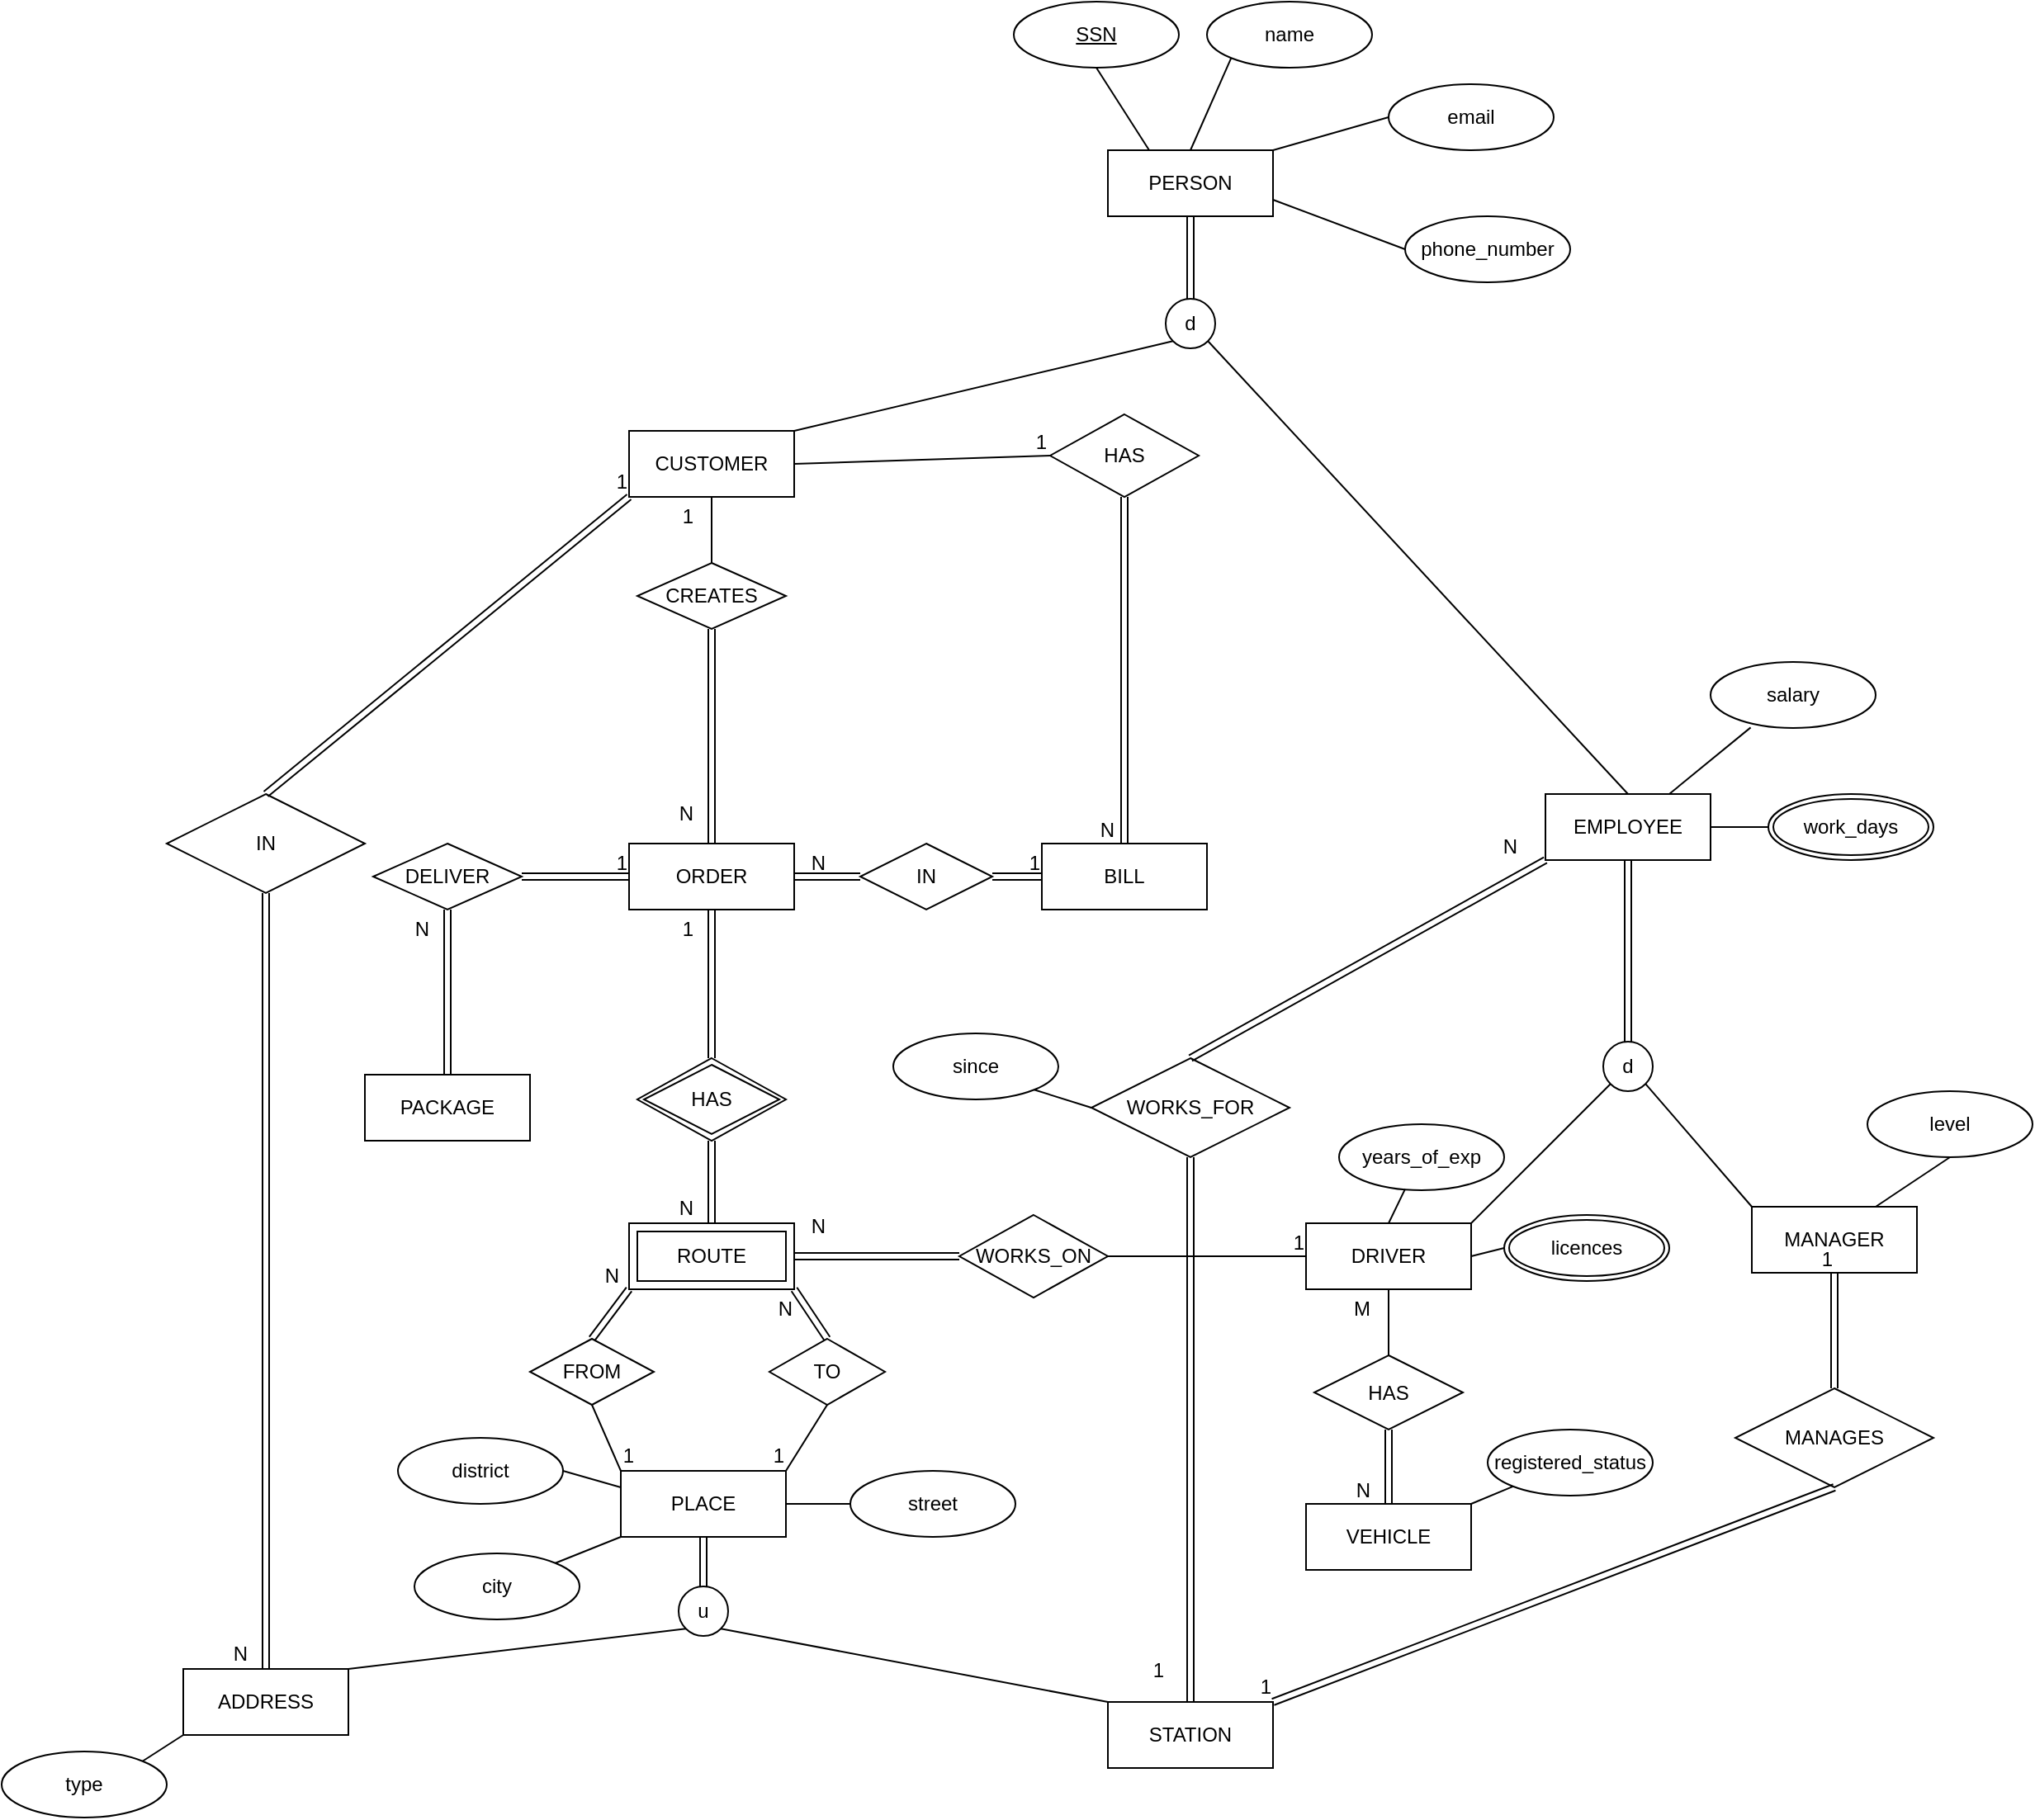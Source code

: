 <mxfile version="24.7.17">
  <diagram name="Page-1" id="5hh5KHy4vYde5BKXPjIa">
    <mxGraphModel dx="1713" dy="1936" grid="1" gridSize="10" guides="1" tooltips="1" connect="1" arrows="1" fold="1" page="1" pageScale="1" pageWidth="827" pageHeight="1169" math="0" shadow="0">
      <root>
        <mxCell id="0" />
        <mxCell id="1" parent="0" />
        <mxCell id="_ZcJm6ZcUghAxAI16LKx-3" value="PERSON" style="whiteSpace=wrap;html=1;align=center;" parent="1" vertex="1">
          <mxGeometry x="470" y="-80" width="100" height="40" as="geometry" />
        </mxCell>
        <mxCell id="_ZcJm6ZcUghAxAI16LKx-4" value="CUSTOMER" style="whiteSpace=wrap;html=1;align=center;" parent="1" vertex="1">
          <mxGeometry x="180" y="90" width="100" height="40" as="geometry" />
        </mxCell>
        <mxCell id="_ZcJm6ZcUghAxAI16LKx-5" value="EMPLOYEE" style="whiteSpace=wrap;html=1;align=center;" parent="1" vertex="1">
          <mxGeometry x="735" y="310" width="100" height="40" as="geometry" />
        </mxCell>
        <mxCell id="_ZcJm6ZcUghAxAI16LKx-6" value="MANAGER" style="whiteSpace=wrap;html=1;align=center;" parent="1" vertex="1">
          <mxGeometry x="860" y="560" width="100" height="40" as="geometry" />
        </mxCell>
        <mxCell id="_ZcJm6ZcUghAxAI16LKx-7" value="DRIVER" style="whiteSpace=wrap;html=1;align=center;" parent="1" vertex="1">
          <mxGeometry x="590" y="570" width="100" height="40" as="geometry" />
        </mxCell>
        <mxCell id="_ZcJm6ZcUghAxAI16LKx-8" value="ORDER" style="whiteSpace=wrap;html=1;align=center;" parent="1" vertex="1">
          <mxGeometry x="180" y="340" width="100" height="40" as="geometry" />
        </mxCell>
        <mxCell id="_ZcJm6ZcUghAxAI16LKx-9" value="ROUTE" style="shape=ext;margin=3;double=1;whiteSpace=wrap;html=1;align=center;" parent="1" vertex="1">
          <mxGeometry x="180" y="570" width="100" height="40" as="geometry" />
        </mxCell>
        <mxCell id="_ZcJm6ZcUghAxAI16LKx-10" value="PACKAGE" style="whiteSpace=wrap;html=1;align=center;" parent="1" vertex="1">
          <mxGeometry x="20" y="480" width="100" height="40" as="geometry" />
        </mxCell>
        <mxCell id="_ZcJm6ZcUghAxAI16LKx-11" value="PLACE" style="whiteSpace=wrap;html=1;align=center;" parent="1" vertex="1">
          <mxGeometry x="175" y="720" width="100" height="40" as="geometry" />
        </mxCell>
        <mxCell id="_ZcJm6ZcUghAxAI16LKx-12" value="ADDRESS" style="whiteSpace=wrap;html=1;align=center;" parent="1" vertex="1">
          <mxGeometry x="-90" y="840" width="100" height="40" as="geometry" />
        </mxCell>
        <mxCell id="_ZcJm6ZcUghAxAI16LKx-13" value="STATION" style="whiteSpace=wrap;html=1;align=center;" parent="1" vertex="1">
          <mxGeometry x="470" y="860" width="100" height="40" as="geometry" />
        </mxCell>
        <mxCell id="_ZcJm6ZcUghAxAI16LKx-14" value="BILL" style="whiteSpace=wrap;html=1;align=center;" parent="1" vertex="1">
          <mxGeometry x="430" y="340" width="100" height="40" as="geometry" />
        </mxCell>
        <mxCell id="_ZcJm6ZcUghAxAI16LKx-18" value="VEHICLE" style="whiteSpace=wrap;html=1;align=center;" parent="1" vertex="1">
          <mxGeometry x="590" y="740" width="100" height="40" as="geometry" />
        </mxCell>
        <mxCell id="_ZcJm6ZcUghAxAI16LKx-19" style="edgeStyle=orthogonalEdgeStyle;rounded=0;orthogonalLoop=1;jettySize=auto;html=1;exitX=0.5;exitY=1;exitDx=0;exitDy=0;" parent="1" source="_ZcJm6ZcUghAxAI16LKx-13" target="_ZcJm6ZcUghAxAI16LKx-13" edge="1">
          <mxGeometry relative="1" as="geometry" />
        </mxCell>
        <mxCell id="_ZcJm6ZcUghAxAI16LKx-20" value="CREATES" style="shape=rhombus;perimeter=rhombusPerimeter;whiteSpace=wrap;html=1;align=center;" parent="1" vertex="1">
          <mxGeometry x="185" y="170" width="90" height="40" as="geometry" />
        </mxCell>
        <mxCell id="_ZcJm6ZcUghAxAI16LKx-21" value="" style="endArrow=none;html=1;rounded=0;entryX=0.5;entryY=1;entryDx=0;entryDy=0;exitX=0.5;exitY=0;exitDx=0;exitDy=0;" parent="1" source="_ZcJm6ZcUghAxAI16LKx-20" target="_ZcJm6ZcUghAxAI16LKx-4" edge="1">
          <mxGeometry relative="1" as="geometry">
            <mxPoint x="240" y="400" as="sourcePoint" />
            <mxPoint x="400" y="400" as="targetPoint" />
          </mxGeometry>
        </mxCell>
        <mxCell id="_ZcJm6ZcUghAxAI16LKx-22" value="1" style="resizable=0;html=1;whiteSpace=wrap;align=right;verticalAlign=bottom;" parent="_ZcJm6ZcUghAxAI16LKx-21" connectable="0" vertex="1">
          <mxGeometry x="1" relative="1" as="geometry">
            <mxPoint x="-10" y="20" as="offset" />
          </mxGeometry>
        </mxCell>
        <mxCell id="_ZcJm6ZcUghAxAI16LKx-23" value="" style="shape=link;html=1;rounded=0;exitX=0.5;exitY=1;exitDx=0;exitDy=0;entryX=0.5;entryY=0;entryDx=0;entryDy=0;" parent="1" source="_ZcJm6ZcUghAxAI16LKx-20" target="_ZcJm6ZcUghAxAI16LKx-8" edge="1">
          <mxGeometry relative="1" as="geometry">
            <mxPoint x="240" y="400" as="sourcePoint" />
            <mxPoint x="400" y="400" as="targetPoint" />
          </mxGeometry>
        </mxCell>
        <mxCell id="_ZcJm6ZcUghAxAI16LKx-24" value="N" style="resizable=0;html=1;whiteSpace=wrap;align=right;verticalAlign=bottom;" parent="_ZcJm6ZcUghAxAI16LKx-23" connectable="0" vertex="1">
          <mxGeometry x="1" relative="1" as="geometry">
            <mxPoint x="-10" y="-10" as="offset" />
          </mxGeometry>
        </mxCell>
        <mxCell id="_ZcJm6ZcUghAxAI16LKx-27" value="" style="shape=link;html=1;rounded=0;entryX=0.5;entryY=1;entryDx=0;entryDy=0;exitX=0.5;exitY=0;exitDx=0;exitDy=0;" parent="1" source="_ZcJm6ZcUghAxAI16LKx-68" target="_ZcJm6ZcUghAxAI16LKx-8" edge="1">
          <mxGeometry relative="1" as="geometry">
            <mxPoint x="220" y="480" as="sourcePoint" />
            <mxPoint x="390" y="490" as="targetPoint" />
          </mxGeometry>
        </mxCell>
        <mxCell id="_ZcJm6ZcUghAxAI16LKx-28" value="1" style="resizable=0;html=1;whiteSpace=wrap;align=right;verticalAlign=bottom;" parent="_ZcJm6ZcUghAxAI16LKx-27" connectable="0" vertex="1">
          <mxGeometry x="1" relative="1" as="geometry">
            <mxPoint x="-10" y="20" as="offset" />
          </mxGeometry>
        </mxCell>
        <mxCell id="_ZcJm6ZcUghAxAI16LKx-31" value="" style="shape=link;html=1;rounded=0;entryX=0.5;entryY=0;entryDx=0;entryDy=0;exitX=0.5;exitY=1;exitDx=0;exitDy=0;" parent="1" source="_ZcJm6ZcUghAxAI16LKx-68" target="_ZcJm6ZcUghAxAI16LKx-9" edge="1">
          <mxGeometry relative="1" as="geometry">
            <mxPoint x="220" y="520" as="sourcePoint" />
            <mxPoint x="310" y="480" as="targetPoint" />
          </mxGeometry>
        </mxCell>
        <mxCell id="_ZcJm6ZcUghAxAI16LKx-32" value="N" style="resizable=0;html=1;whiteSpace=wrap;align=right;verticalAlign=bottom;" parent="_ZcJm6ZcUghAxAI16LKx-31" connectable="0" vertex="1">
          <mxGeometry x="1" relative="1" as="geometry">
            <mxPoint x="-10" y="-1" as="offset" />
          </mxGeometry>
        </mxCell>
        <mxCell id="_ZcJm6ZcUghAxAI16LKx-33" value="FROM" style="shape=rhombus;perimeter=rhombusPerimeter;whiteSpace=wrap;html=1;align=center;" parent="1" vertex="1">
          <mxGeometry x="120" y="640" width="75" height="40" as="geometry" />
        </mxCell>
        <mxCell id="_ZcJm6ZcUghAxAI16LKx-34" value="TO" style="shape=rhombus;perimeter=rhombusPerimeter;whiteSpace=wrap;html=1;align=center;" parent="1" vertex="1">
          <mxGeometry x="265" y="640" width="70" height="40" as="geometry" />
        </mxCell>
        <mxCell id="_ZcJm6ZcUghAxAI16LKx-35" value="" style="shape=link;html=1;rounded=0;entryX=0;entryY=1;entryDx=0;entryDy=0;exitX=0.5;exitY=0;exitDx=0;exitDy=0;" parent="1" source="_ZcJm6ZcUghAxAI16LKx-33" target="_ZcJm6ZcUghAxAI16LKx-9" edge="1">
          <mxGeometry relative="1" as="geometry">
            <mxPoint x="240" y="660" as="sourcePoint" />
            <mxPoint x="400" y="660" as="targetPoint" />
          </mxGeometry>
        </mxCell>
        <mxCell id="_ZcJm6ZcUghAxAI16LKx-36" value="N" style="resizable=0;html=1;whiteSpace=wrap;align=right;verticalAlign=bottom;" parent="_ZcJm6ZcUghAxAI16LKx-35" connectable="0" vertex="1">
          <mxGeometry x="1" relative="1" as="geometry">
            <mxPoint x="-5" as="offset" />
          </mxGeometry>
        </mxCell>
        <mxCell id="_ZcJm6ZcUghAxAI16LKx-37" value="" style="shape=link;html=1;rounded=0;entryX=1;entryY=1;entryDx=0;entryDy=0;exitX=0.5;exitY=0;exitDx=0;exitDy=0;" parent="1" source="_ZcJm6ZcUghAxAI16LKx-34" target="_ZcJm6ZcUghAxAI16LKx-9" edge="1">
          <mxGeometry relative="1" as="geometry">
            <mxPoint x="210" y="850" as="sourcePoint" />
            <mxPoint x="370" y="850" as="targetPoint" />
          </mxGeometry>
        </mxCell>
        <mxCell id="_ZcJm6ZcUghAxAI16LKx-38" value="N" style="resizable=0;html=1;whiteSpace=wrap;align=right;verticalAlign=bottom;" parent="_ZcJm6ZcUghAxAI16LKx-37" connectable="0" vertex="1">
          <mxGeometry x="1" relative="1" as="geometry">
            <mxPoint y="20" as="offset" />
          </mxGeometry>
        </mxCell>
        <mxCell id="_ZcJm6ZcUghAxAI16LKx-39" value="" style="endArrow=none;html=1;rounded=0;entryX=0;entryY=0;entryDx=0;entryDy=0;exitX=0.5;exitY=1;exitDx=0;exitDy=0;" parent="1" source="_ZcJm6ZcUghAxAI16LKx-33" target="_ZcJm6ZcUghAxAI16LKx-11" edge="1">
          <mxGeometry relative="1" as="geometry">
            <mxPoint x="240" y="550" as="sourcePoint" />
            <mxPoint x="400" y="550" as="targetPoint" />
          </mxGeometry>
        </mxCell>
        <mxCell id="_ZcJm6ZcUghAxAI16LKx-40" value="1" style="resizable=0;html=1;whiteSpace=wrap;align=right;verticalAlign=bottom;" parent="_ZcJm6ZcUghAxAI16LKx-39" connectable="0" vertex="1">
          <mxGeometry x="1" relative="1" as="geometry">
            <mxPoint x="10" as="offset" />
          </mxGeometry>
        </mxCell>
        <mxCell id="_ZcJm6ZcUghAxAI16LKx-42" value="" style="endArrow=none;html=1;rounded=0;entryX=1;entryY=0;entryDx=0;entryDy=0;exitX=0.5;exitY=1;exitDx=0;exitDy=0;" parent="1" source="_ZcJm6ZcUghAxAI16LKx-34" target="_ZcJm6ZcUghAxAI16LKx-11" edge="1">
          <mxGeometry relative="1" as="geometry">
            <mxPoint x="148" y="690" as="sourcePoint" />
            <mxPoint x="175" y="730" as="targetPoint" />
          </mxGeometry>
        </mxCell>
        <mxCell id="_ZcJm6ZcUghAxAI16LKx-43" value="1" style="resizable=0;html=1;whiteSpace=wrap;align=right;verticalAlign=bottom;" parent="_ZcJm6ZcUghAxAI16LKx-42" connectable="0" vertex="1">
          <mxGeometry x="1" relative="1" as="geometry" />
        </mxCell>
        <mxCell id="_ZcJm6ZcUghAxAI16LKx-44" value="IN" style="shape=rhombus;perimeter=rhombusPerimeter;whiteSpace=wrap;html=1;align=center;" parent="1" vertex="1">
          <mxGeometry x="-100" y="310" width="120" height="60" as="geometry" />
        </mxCell>
        <mxCell id="_ZcJm6ZcUghAxAI16LKx-45" value="" style="shape=link;html=1;rounded=0;entryX=0;entryY=1;entryDx=0;entryDy=0;exitX=0.5;exitY=0;exitDx=0;exitDy=0;" parent="1" source="_ZcJm6ZcUghAxAI16LKx-44" target="_ZcJm6ZcUghAxAI16LKx-4" edge="1">
          <mxGeometry relative="1" as="geometry">
            <mxPoint x="100" y="410" as="sourcePoint" />
            <mxPoint x="260" y="410" as="targetPoint" />
          </mxGeometry>
        </mxCell>
        <mxCell id="_ZcJm6ZcUghAxAI16LKx-46" value="1" style="resizable=0;html=1;whiteSpace=wrap;align=right;verticalAlign=bottom;" parent="_ZcJm6ZcUghAxAI16LKx-45" connectable="0" vertex="1">
          <mxGeometry x="1" relative="1" as="geometry" />
        </mxCell>
        <mxCell id="_ZcJm6ZcUghAxAI16LKx-49" value="" style="shape=link;html=1;rounded=0;exitX=0.5;exitY=1;exitDx=0;exitDy=0;entryX=0.5;entryY=0;entryDx=0;entryDy=0;" parent="1" source="_ZcJm6ZcUghAxAI16LKx-44" target="_ZcJm6ZcUghAxAI16LKx-12" edge="1">
          <mxGeometry relative="1" as="geometry">
            <mxPoint x="80" y="410" as="sourcePoint" />
            <mxPoint x="10" y="660" as="targetPoint" />
          </mxGeometry>
        </mxCell>
        <mxCell id="_ZcJm6ZcUghAxAI16LKx-50" value="N" style="resizable=0;html=1;whiteSpace=wrap;align=right;verticalAlign=bottom;" parent="_ZcJm6ZcUghAxAI16LKx-49" connectable="0" vertex="1">
          <mxGeometry x="1" relative="1" as="geometry">
            <mxPoint x="-10" y="-1" as="offset" />
          </mxGeometry>
        </mxCell>
        <mxCell id="_ZcJm6ZcUghAxAI16LKx-51" value="WORKS_FOR" style="shape=rhombus;perimeter=rhombusPerimeter;whiteSpace=wrap;html=1;align=center;" parent="1" vertex="1">
          <mxGeometry x="460" y="470" width="120" height="60" as="geometry" />
        </mxCell>
        <mxCell id="_ZcJm6ZcUghAxAI16LKx-52" value="" style="shape=link;html=1;rounded=0;entryX=0;entryY=1;entryDx=0;entryDy=0;exitX=0.5;exitY=0;exitDx=0;exitDy=0;" parent="1" source="_ZcJm6ZcUghAxAI16LKx-51" target="_ZcJm6ZcUghAxAI16LKx-5" edge="1">
          <mxGeometry relative="1" as="geometry">
            <mxPoint x="390" y="445" as="sourcePoint" />
            <mxPoint x="550" y="445" as="targetPoint" />
          </mxGeometry>
        </mxCell>
        <mxCell id="_ZcJm6ZcUghAxAI16LKx-53" value="N" style="resizable=0;html=1;whiteSpace=wrap;align=right;verticalAlign=bottom;" parent="_ZcJm6ZcUghAxAI16LKx-52" connectable="0" vertex="1">
          <mxGeometry x="1" relative="1" as="geometry">
            <mxPoint x="-15" as="offset" />
          </mxGeometry>
        </mxCell>
        <mxCell id="_ZcJm6ZcUghAxAI16LKx-54" value="" style="shape=link;html=1;rounded=0;entryX=0.5;entryY=0;entryDx=0;entryDy=0;exitX=0.5;exitY=1;exitDx=0;exitDy=0;" parent="1" source="_ZcJm6ZcUghAxAI16LKx-51" target="_ZcJm6ZcUghAxAI16LKx-13" edge="1">
          <mxGeometry relative="1" as="geometry">
            <mxPoint x="380" y="585" as="sourcePoint" />
            <mxPoint x="540" y="585" as="targetPoint" />
          </mxGeometry>
        </mxCell>
        <mxCell id="_ZcJm6ZcUghAxAI16LKx-55" value="1" style="resizable=0;html=1;whiteSpace=wrap;align=right;verticalAlign=bottom;" parent="_ZcJm6ZcUghAxAI16LKx-54" connectable="0" vertex="1">
          <mxGeometry x="1" relative="1" as="geometry">
            <mxPoint x="-15" y="-11" as="offset" />
          </mxGeometry>
        </mxCell>
        <mxCell id="_ZcJm6ZcUghAxAI16LKx-56" value="MANAGES" style="shape=rhombus;perimeter=rhombusPerimeter;whiteSpace=wrap;html=1;align=center;" parent="1" vertex="1">
          <mxGeometry x="850" y="670" width="120" height="60" as="geometry" />
        </mxCell>
        <mxCell id="_ZcJm6ZcUghAxAI16LKx-57" value="" style="shape=link;html=1;rounded=0;entryX=1;entryY=0;entryDx=0;entryDy=0;exitX=0.5;exitY=1;exitDx=0;exitDy=0;" parent="1" source="_ZcJm6ZcUghAxAI16LKx-56" target="_ZcJm6ZcUghAxAI16LKx-13" edge="1">
          <mxGeometry relative="1" as="geometry">
            <mxPoint x="430" y="435" as="sourcePoint" />
            <mxPoint x="590" y="435" as="targetPoint" />
          </mxGeometry>
        </mxCell>
        <mxCell id="_ZcJm6ZcUghAxAI16LKx-58" value="1" style="resizable=0;html=1;whiteSpace=wrap;align=right;verticalAlign=bottom;" parent="_ZcJm6ZcUghAxAI16LKx-57" connectable="0" vertex="1">
          <mxGeometry x="1" relative="1" as="geometry" />
        </mxCell>
        <mxCell id="_ZcJm6ZcUghAxAI16LKx-59" value="" style="shape=link;html=1;rounded=0;exitX=0.5;exitY=0;exitDx=0;exitDy=0;entryX=0.5;entryY=1;entryDx=0;entryDy=0;" parent="1" source="_ZcJm6ZcUghAxAI16LKx-56" target="_ZcJm6ZcUghAxAI16LKx-6" edge="1">
          <mxGeometry relative="1" as="geometry">
            <mxPoint x="430" y="435" as="sourcePoint" />
            <mxPoint x="590" y="435" as="targetPoint" />
          </mxGeometry>
        </mxCell>
        <mxCell id="_ZcJm6ZcUghAxAI16LKx-60" value="1" style="resizable=0;html=1;whiteSpace=wrap;align=right;verticalAlign=bottom;" parent="_ZcJm6ZcUghAxAI16LKx-59" connectable="0" vertex="1">
          <mxGeometry x="1" relative="1" as="geometry" />
        </mxCell>
        <mxCell id="_ZcJm6ZcUghAxAI16LKx-62" value="HAS" style="shape=rhombus;perimeter=rhombusPerimeter;whiteSpace=wrap;html=1;align=center;" parent="1" vertex="1">
          <mxGeometry x="435" y="80" width="90" height="50" as="geometry" />
        </mxCell>
        <mxCell id="_ZcJm6ZcUghAxAI16LKx-63" value="" style="endArrow=none;html=1;rounded=0;entryX=0;entryY=0.5;entryDx=0;entryDy=0;exitX=1;exitY=0.5;exitDx=0;exitDy=0;" parent="1" source="_ZcJm6ZcUghAxAI16LKx-4" target="_ZcJm6ZcUghAxAI16LKx-62" edge="1">
          <mxGeometry relative="1" as="geometry">
            <mxPoint x="290" y="460" as="sourcePoint" />
            <mxPoint x="450" y="460" as="targetPoint" />
          </mxGeometry>
        </mxCell>
        <mxCell id="_ZcJm6ZcUghAxAI16LKx-64" value="1" style="resizable=0;html=1;whiteSpace=wrap;align=right;verticalAlign=bottom;" parent="_ZcJm6ZcUghAxAI16LKx-63" connectable="0" vertex="1">
          <mxGeometry x="1" relative="1" as="geometry" />
        </mxCell>
        <mxCell id="_ZcJm6ZcUghAxAI16LKx-65" value="" style="shape=link;html=1;rounded=0;entryX=0.5;entryY=0;entryDx=0;entryDy=0;exitX=0.5;exitY=1;exitDx=0;exitDy=0;" parent="1" source="_ZcJm6ZcUghAxAI16LKx-62" target="_ZcJm6ZcUghAxAI16LKx-14" edge="1">
          <mxGeometry relative="1" as="geometry">
            <mxPoint x="290" y="460" as="sourcePoint" />
            <mxPoint x="450" y="460" as="targetPoint" />
          </mxGeometry>
        </mxCell>
        <mxCell id="_ZcJm6ZcUghAxAI16LKx-66" value="N" style="resizable=0;html=1;whiteSpace=wrap;align=right;verticalAlign=bottom;" parent="_ZcJm6ZcUghAxAI16LKx-65" connectable="0" vertex="1">
          <mxGeometry x="1" relative="1" as="geometry">
            <mxPoint x="-5" as="offset" />
          </mxGeometry>
        </mxCell>
        <mxCell id="_ZcJm6ZcUghAxAI16LKx-67" value="IN" style="shape=rhombus;perimeter=rhombusPerimeter;whiteSpace=wrap;html=1;align=center;" parent="1" vertex="1">
          <mxGeometry x="320" y="340" width="80" height="40" as="geometry" />
        </mxCell>
        <mxCell id="_ZcJm6ZcUghAxAI16LKx-68" value="HAS" style="shape=rhombus;double=1;perimeter=rhombusPerimeter;whiteSpace=wrap;html=1;align=center;" parent="1" vertex="1">
          <mxGeometry x="185" y="470" width="90" height="50" as="geometry" />
        </mxCell>
        <mxCell id="_ZcJm6ZcUghAxAI16LKx-69" value="" style="shape=link;html=1;rounded=0;entryX=0;entryY=0.5;entryDx=0;entryDy=0;exitX=1;exitY=0.5;exitDx=0;exitDy=0;" parent="1" source="_ZcJm6ZcUghAxAI16LKx-67" target="_ZcJm6ZcUghAxAI16LKx-14" edge="1">
          <mxGeometry relative="1" as="geometry">
            <mxPoint x="270" y="560" as="sourcePoint" />
            <mxPoint x="430" y="560" as="targetPoint" />
          </mxGeometry>
        </mxCell>
        <mxCell id="_ZcJm6ZcUghAxAI16LKx-70" value="1" style="resizable=0;html=1;whiteSpace=wrap;align=right;verticalAlign=bottom;" parent="_ZcJm6ZcUghAxAI16LKx-69" connectable="0" vertex="1">
          <mxGeometry x="1" relative="1" as="geometry" />
        </mxCell>
        <mxCell id="_ZcJm6ZcUghAxAI16LKx-71" value="" style="shape=link;html=1;rounded=0;entryX=1;entryY=0.5;entryDx=0;entryDy=0;exitX=0;exitY=0.5;exitDx=0;exitDy=0;" parent="1" source="_ZcJm6ZcUghAxAI16LKx-67" target="_ZcJm6ZcUghAxAI16LKx-8" edge="1">
          <mxGeometry relative="1" as="geometry">
            <mxPoint x="270" y="560" as="sourcePoint" />
            <mxPoint x="430" y="560" as="targetPoint" />
          </mxGeometry>
        </mxCell>
        <mxCell id="_ZcJm6ZcUghAxAI16LKx-72" value="N" style="resizable=0;html=1;whiteSpace=wrap;align=right;verticalAlign=bottom;" parent="_ZcJm6ZcUghAxAI16LKx-71" connectable="0" vertex="1">
          <mxGeometry x="1" relative="1" as="geometry">
            <mxPoint x="20" as="offset" />
          </mxGeometry>
        </mxCell>
        <mxCell id="_ZcJm6ZcUghAxAI16LKx-75" value="WORKS_ON" style="shape=rhombus;perimeter=rhombusPerimeter;whiteSpace=wrap;html=1;align=center;" parent="1" vertex="1">
          <mxGeometry x="380" y="565" width="90" height="50" as="geometry" />
        </mxCell>
        <mxCell id="_ZcJm6ZcUghAxAI16LKx-76" value="" style="shape=link;html=1;rounded=0;entryX=1;entryY=0.5;entryDx=0;entryDy=0;exitX=0;exitY=0.5;exitDx=0;exitDy=0;" parent="1" source="_ZcJm6ZcUghAxAI16LKx-75" target="_ZcJm6ZcUghAxAI16LKx-9" edge="1">
          <mxGeometry relative="1" as="geometry">
            <mxPoint x="360" y="670" as="sourcePoint" />
            <mxPoint x="520" y="670" as="targetPoint" />
          </mxGeometry>
        </mxCell>
        <mxCell id="_ZcJm6ZcUghAxAI16LKx-77" value="N" style="resizable=0;html=1;whiteSpace=wrap;align=right;verticalAlign=bottom;" parent="_ZcJm6ZcUghAxAI16LKx-76" connectable="0" vertex="1">
          <mxGeometry x="1" relative="1" as="geometry">
            <mxPoint x="20" y="-10" as="offset" />
          </mxGeometry>
        </mxCell>
        <mxCell id="_ZcJm6ZcUghAxAI16LKx-78" value="" style="endArrow=none;html=1;rounded=0;entryX=0;entryY=0.5;entryDx=0;entryDy=0;exitX=1;exitY=0.5;exitDx=0;exitDy=0;" parent="1" source="_ZcJm6ZcUghAxAI16LKx-75" target="_ZcJm6ZcUghAxAI16LKx-7" edge="1">
          <mxGeometry relative="1" as="geometry">
            <mxPoint x="430" y="630" as="sourcePoint" />
            <mxPoint x="590" y="630" as="targetPoint" />
          </mxGeometry>
        </mxCell>
        <mxCell id="_ZcJm6ZcUghAxAI16LKx-79" value="1" style="resizable=0;html=1;whiteSpace=wrap;align=right;verticalAlign=bottom;" parent="_ZcJm6ZcUghAxAI16LKx-78" connectable="0" vertex="1">
          <mxGeometry x="1" relative="1" as="geometry" />
        </mxCell>
        <mxCell id="_ZcJm6ZcUghAxAI16LKx-80" value="HAS" style="shape=rhombus;perimeter=rhombusPerimeter;whiteSpace=wrap;html=1;align=center;" parent="1" vertex="1">
          <mxGeometry x="595" y="650" width="90" height="45" as="geometry" />
        </mxCell>
        <mxCell id="_ZcJm6ZcUghAxAI16LKx-81" value="" style="endArrow=none;html=1;rounded=0;entryX=0.5;entryY=1;entryDx=0;entryDy=0;exitX=0.5;exitY=0;exitDx=0;exitDy=0;" parent="1" source="_ZcJm6ZcUghAxAI16LKx-80" target="_ZcJm6ZcUghAxAI16LKx-7" edge="1">
          <mxGeometry relative="1" as="geometry">
            <mxPoint x="410" y="640" as="sourcePoint" />
            <mxPoint x="570" y="640" as="targetPoint" />
          </mxGeometry>
        </mxCell>
        <mxCell id="_ZcJm6ZcUghAxAI16LKx-82" value="M" style="resizable=0;html=1;whiteSpace=wrap;align=right;verticalAlign=bottom;" parent="_ZcJm6ZcUghAxAI16LKx-81" connectable="0" vertex="1">
          <mxGeometry x="1" relative="1" as="geometry">
            <mxPoint x="-10" y="20" as="offset" />
          </mxGeometry>
        </mxCell>
        <mxCell id="_ZcJm6ZcUghAxAI16LKx-87" value="" style="shape=link;html=1;rounded=0;entryX=0.5;entryY=0;entryDx=0;entryDy=0;exitX=0.5;exitY=1;exitDx=0;exitDy=0;" parent="1" source="_ZcJm6ZcUghAxAI16LKx-80" target="_ZcJm6ZcUghAxAI16LKx-18" edge="1">
          <mxGeometry relative="1" as="geometry">
            <mxPoint x="470" y="670" as="sourcePoint" />
            <mxPoint x="630" y="670" as="targetPoint" />
          </mxGeometry>
        </mxCell>
        <mxCell id="_ZcJm6ZcUghAxAI16LKx-88" value="N" style="resizable=0;html=1;whiteSpace=wrap;align=right;verticalAlign=bottom;" parent="_ZcJm6ZcUghAxAI16LKx-87" connectable="0" vertex="1">
          <mxGeometry x="1" relative="1" as="geometry">
            <mxPoint x="-10" as="offset" />
          </mxGeometry>
        </mxCell>
        <mxCell id="_ZcJm6ZcUghAxAI16LKx-89" value="SSN" style="ellipse;whiteSpace=wrap;html=1;align=center;fontStyle=4;" parent="1" vertex="1">
          <mxGeometry x="413" y="-170" width="100" height="40" as="geometry" />
        </mxCell>
        <mxCell id="_ZcJm6ZcUghAxAI16LKx-90" value="name" style="ellipse;whiteSpace=wrap;html=1;align=center;" parent="1" vertex="1">
          <mxGeometry x="530" y="-170" width="100" height="40" as="geometry" />
        </mxCell>
        <mxCell id="_ZcJm6ZcUghAxAI16LKx-93" value="DELIVER" style="shape=rhombus;perimeter=rhombusPerimeter;whiteSpace=wrap;html=1;align=center;" parent="1" vertex="1">
          <mxGeometry x="25" y="340" width="90" height="40" as="geometry" />
        </mxCell>
        <mxCell id="_ZcJm6ZcUghAxAI16LKx-94" value="" style="shape=link;html=1;rounded=0;entryX=0.5;entryY=1;entryDx=0;entryDy=0;exitX=0.5;exitY=0;exitDx=0;exitDy=0;" parent="1" source="_ZcJm6ZcUghAxAI16LKx-10" target="_ZcJm6ZcUghAxAI16LKx-93" edge="1">
          <mxGeometry relative="1" as="geometry">
            <mxPoint x="300" y="580" as="sourcePoint" />
            <mxPoint x="460" y="580" as="targetPoint" />
          </mxGeometry>
        </mxCell>
        <mxCell id="_ZcJm6ZcUghAxAI16LKx-95" value="N" style="resizable=0;html=1;whiteSpace=wrap;align=right;verticalAlign=bottom;" parent="_ZcJm6ZcUghAxAI16LKx-94" connectable="0" vertex="1">
          <mxGeometry x="1" relative="1" as="geometry">
            <mxPoint x="-10" y="20" as="offset" />
          </mxGeometry>
        </mxCell>
        <mxCell id="_ZcJm6ZcUghAxAI16LKx-98" value="" style="shape=link;html=1;rounded=0;entryX=0;entryY=0.5;entryDx=0;entryDy=0;exitX=1;exitY=0.5;exitDx=0;exitDy=0;" parent="1" source="_ZcJm6ZcUghAxAI16LKx-93" target="_ZcJm6ZcUghAxAI16LKx-8" edge="1">
          <mxGeometry relative="1" as="geometry">
            <mxPoint x="220" y="520" as="sourcePoint" />
            <mxPoint x="380" y="520" as="targetPoint" />
          </mxGeometry>
        </mxCell>
        <mxCell id="_ZcJm6ZcUghAxAI16LKx-99" value="1" style="resizable=0;html=1;whiteSpace=wrap;align=right;verticalAlign=bottom;" parent="_ZcJm6ZcUghAxAI16LKx-98" connectable="0" vertex="1">
          <mxGeometry x="1" relative="1" as="geometry" />
        </mxCell>
        <mxCell id="_ZcJm6ZcUghAxAI16LKx-118" value="" style="shape=link;html=1;rounded=0;exitX=0.5;exitY=0;exitDx=0;exitDy=0;entryX=0.5;entryY=1;entryDx=0;entryDy=0;" parent="1" source="_ZcJm6ZcUghAxAI16LKx-119" target="_ZcJm6ZcUghAxAI16LKx-3" edge="1">
          <mxGeometry relative="1" as="geometry">
            <mxPoint x="530" y="80" as="sourcePoint" />
            <mxPoint x="540" y="-30" as="targetPoint" />
          </mxGeometry>
        </mxCell>
        <mxCell id="_ZcJm6ZcUghAxAI16LKx-119" value="d" style="ellipse;whiteSpace=wrap;html=1;aspect=fixed;" parent="1" vertex="1">
          <mxGeometry x="505" y="10" width="30" height="30" as="geometry" />
        </mxCell>
        <mxCell id="_ZcJm6ZcUghAxAI16LKx-120" value="" style="endArrow=none;html=1;rounded=0;entryX=0;entryY=1;entryDx=0;entryDy=0;exitX=1;exitY=0;exitDx=0;exitDy=0;" parent="1" source="_ZcJm6ZcUghAxAI16LKx-4" target="_ZcJm6ZcUghAxAI16LKx-119" edge="1">
          <mxGeometry relative="1" as="geometry">
            <mxPoint x="500" y="100" as="sourcePoint" />
            <mxPoint x="690" y="160" as="targetPoint" />
          </mxGeometry>
        </mxCell>
        <mxCell id="_ZcJm6ZcUghAxAI16LKx-121" value="" style="endArrow=none;html=1;rounded=0;entryX=1;entryY=1;entryDx=0;entryDy=0;exitX=0.5;exitY=0;exitDx=0;exitDy=0;" parent="1" source="_ZcJm6ZcUghAxAI16LKx-5" target="_ZcJm6ZcUghAxAI16LKx-119" edge="1">
          <mxGeometry relative="1" as="geometry">
            <mxPoint x="560" y="100" as="sourcePoint" />
            <mxPoint x="404" y="106" as="targetPoint" />
          </mxGeometry>
        </mxCell>
        <mxCell id="_ZcJm6ZcUghAxAI16LKx-124" value="" style="shape=link;html=1;rounded=0;exitX=0.5;exitY=0;exitDx=0;exitDy=0;entryX=0.5;entryY=1;entryDx=0;entryDy=0;" parent="1" source="_ZcJm6ZcUghAxAI16LKx-125" target="_ZcJm6ZcUghAxAI16LKx-5" edge="1">
          <mxGeometry relative="1" as="geometry">
            <mxPoint x="775" y="260" as="sourcePoint" />
            <mxPoint x="760" y="170" as="targetPoint" />
          </mxGeometry>
        </mxCell>
        <mxCell id="_ZcJm6ZcUghAxAI16LKx-125" value="d" style="ellipse;whiteSpace=wrap;html=1;aspect=fixed;" parent="1" vertex="1">
          <mxGeometry x="770" y="460" width="30" height="30" as="geometry" />
        </mxCell>
        <mxCell id="_ZcJm6ZcUghAxAI16LKx-126" value="" style="endArrow=none;html=1;rounded=0;entryX=0;entryY=1;entryDx=0;entryDy=0;exitX=1;exitY=0;exitDx=0;exitDy=0;" parent="1" source="_ZcJm6ZcUghAxAI16LKx-7" target="_ZcJm6ZcUghAxAI16LKx-125" edge="1">
          <mxGeometry relative="1" as="geometry">
            <mxPoint x="685" y="340" as="sourcePoint" />
            <mxPoint x="1045" y="380" as="targetPoint" />
          </mxGeometry>
        </mxCell>
        <mxCell id="_ZcJm6ZcUghAxAI16LKx-127" value="" style="endArrow=none;html=1;rounded=0;entryX=1;entryY=1;entryDx=0;entryDy=0;exitX=0;exitY=0;exitDx=0;exitDy=0;" parent="1" source="_ZcJm6ZcUghAxAI16LKx-6" target="_ZcJm6ZcUghAxAI16LKx-125" edge="1">
          <mxGeometry relative="1" as="geometry">
            <mxPoint x="835" y="350" as="sourcePoint" />
            <mxPoint x="759" y="326" as="targetPoint" />
          </mxGeometry>
        </mxCell>
        <mxCell id="_ZcJm6ZcUghAxAI16LKx-132" value="" style="shape=link;html=1;rounded=0;exitX=0.5;exitY=0;exitDx=0;exitDy=0;entryX=0.5;entryY=1;entryDx=0;entryDy=0;" parent="1" source="_ZcJm6ZcUghAxAI16LKx-133" target="_ZcJm6ZcUghAxAI16LKx-11" edge="1">
          <mxGeometry relative="1" as="geometry">
            <mxPoint x="230" y="860" as="sourcePoint" />
            <mxPoint x="215" y="770" as="targetPoint" />
          </mxGeometry>
        </mxCell>
        <mxCell id="_ZcJm6ZcUghAxAI16LKx-133" value="u" style="ellipse;whiteSpace=wrap;html=1;aspect=fixed;" parent="1" vertex="1">
          <mxGeometry x="210" y="790" width="30" height="30" as="geometry" />
        </mxCell>
        <mxCell id="_ZcJm6ZcUghAxAI16LKx-134" value="" style="endArrow=none;html=1;rounded=0;entryX=0;entryY=1;entryDx=0;entryDy=0;exitX=1;exitY=0;exitDx=0;exitDy=0;" parent="1" source="_ZcJm6ZcUghAxAI16LKx-12" target="_ZcJm6ZcUghAxAI16LKx-133" edge="1">
          <mxGeometry relative="1" as="geometry">
            <mxPoint x="140" y="940" as="sourcePoint" />
            <mxPoint x="500" y="980" as="targetPoint" />
          </mxGeometry>
        </mxCell>
        <mxCell id="_ZcJm6ZcUghAxAI16LKx-135" value="" style="endArrow=none;html=1;rounded=0;entryX=1;entryY=1;entryDx=0;entryDy=0;exitX=0;exitY=0;exitDx=0;exitDy=0;" parent="1" source="_ZcJm6ZcUghAxAI16LKx-13" target="_ZcJm6ZcUghAxAI16LKx-133" edge="1">
          <mxGeometry relative="1" as="geometry">
            <mxPoint x="290" y="950" as="sourcePoint" />
            <mxPoint x="214" y="926" as="targetPoint" />
          </mxGeometry>
        </mxCell>
        <mxCell id="_ZcJm6ZcUghAxAI16LKx-140" value="email" style="ellipse;whiteSpace=wrap;html=1;align=center;" parent="1" vertex="1">
          <mxGeometry x="640" y="-120" width="100" height="40" as="geometry" />
        </mxCell>
        <mxCell id="_ZcJm6ZcUghAxAI16LKx-141" value="phone_number" style="ellipse;whiteSpace=wrap;html=1;align=center;" parent="1" vertex="1">
          <mxGeometry x="650" y="-40" width="100" height="40" as="geometry" />
        </mxCell>
        <mxCell id="_ZcJm6ZcUghAxAI16LKx-142" value="" style="endArrow=none;html=1;rounded=0;entryX=0.5;entryY=1;entryDx=0;entryDy=0;exitX=0.25;exitY=0;exitDx=0;exitDy=0;" parent="1" source="_ZcJm6ZcUghAxAI16LKx-3" target="_ZcJm6ZcUghAxAI16LKx-89" edge="1">
          <mxGeometry relative="1" as="geometry">
            <mxPoint x="520" y="120" as="sourcePoint" />
            <mxPoint x="680" y="120" as="targetPoint" />
          </mxGeometry>
        </mxCell>
        <mxCell id="_ZcJm6ZcUghAxAI16LKx-143" value="" style="endArrow=none;html=1;rounded=0;entryX=0;entryY=1;entryDx=0;entryDy=0;exitX=0.5;exitY=0;exitDx=0;exitDy=0;" parent="1" source="_ZcJm6ZcUghAxAI16LKx-3" target="_ZcJm6ZcUghAxAI16LKx-90" edge="1">
          <mxGeometry relative="1" as="geometry">
            <mxPoint x="505" y="-70" as="sourcePoint" />
            <mxPoint x="473" y="-120" as="targetPoint" />
          </mxGeometry>
        </mxCell>
        <mxCell id="_ZcJm6ZcUghAxAI16LKx-144" value="" style="endArrow=none;html=1;rounded=0;entryX=0;entryY=0.5;entryDx=0;entryDy=0;exitX=1;exitY=0;exitDx=0;exitDy=0;" parent="1" source="_ZcJm6ZcUghAxAI16LKx-3" target="_ZcJm6ZcUghAxAI16LKx-140" edge="1">
          <mxGeometry relative="1" as="geometry">
            <mxPoint x="515" y="-60" as="sourcePoint" />
            <mxPoint x="483" y="-110" as="targetPoint" />
          </mxGeometry>
        </mxCell>
        <mxCell id="_ZcJm6ZcUghAxAI16LKx-145" value="" style="endArrow=none;html=1;rounded=0;entryX=0;entryY=0.5;entryDx=0;entryDy=0;exitX=1;exitY=0.75;exitDx=0;exitDy=0;" parent="1" source="_ZcJm6ZcUghAxAI16LKx-3" target="_ZcJm6ZcUghAxAI16LKx-141" edge="1">
          <mxGeometry relative="1" as="geometry">
            <mxPoint x="525" y="-50" as="sourcePoint" />
            <mxPoint x="493" y="-100" as="targetPoint" />
          </mxGeometry>
        </mxCell>
        <mxCell id="_ZcJm6ZcUghAxAI16LKx-146" value="salary" style="ellipse;whiteSpace=wrap;html=1;align=center;" parent="1" vertex="1">
          <mxGeometry x="835" y="230" width="100" height="40" as="geometry" />
        </mxCell>
        <mxCell id="_ZcJm6ZcUghAxAI16LKx-147" value="" style="endArrow=none;html=1;rounded=0;entryX=0.243;entryY=0.992;entryDx=0;entryDy=0;entryPerimeter=0;exitX=0.75;exitY=0;exitDx=0;exitDy=0;" parent="1" source="_ZcJm6ZcUghAxAI16LKx-5" target="_ZcJm6ZcUghAxAI16LKx-146" edge="1">
          <mxGeometry relative="1" as="geometry">
            <mxPoint x="510" y="440" as="sourcePoint" />
            <mxPoint x="670" y="440" as="targetPoint" />
          </mxGeometry>
        </mxCell>
        <mxCell id="_ZcJm6ZcUghAxAI16LKx-149" value="" style="endArrow=none;html=1;rounded=0;entryX=0;entryY=0.5;entryDx=0;entryDy=0;exitX=1;exitY=0.5;exitDx=0;exitDy=0;" parent="1" source="_ZcJm6ZcUghAxAI16LKx-5" target="_ZcJm6ZcUghAxAI16LKx-150" edge="1">
          <mxGeometry relative="1" as="geometry">
            <mxPoint x="550" y="540" as="sourcePoint" />
            <mxPoint x="870" y="330" as="targetPoint" />
          </mxGeometry>
        </mxCell>
        <mxCell id="_ZcJm6ZcUghAxAI16LKx-150" value="work_days" style="ellipse;shape=doubleEllipse;margin=3;whiteSpace=wrap;html=1;align=center;" parent="1" vertex="1">
          <mxGeometry x="870" y="310" width="100" height="40" as="geometry" />
        </mxCell>
        <mxCell id="_ZcJm6ZcUghAxAI16LKx-151" value="level" style="ellipse;whiteSpace=wrap;html=1;align=center;" parent="1" vertex="1">
          <mxGeometry x="930" y="490" width="100" height="40" as="geometry" />
        </mxCell>
        <mxCell id="_ZcJm6ZcUghAxAI16LKx-152" value="" style="endArrow=none;html=1;rounded=0;entryX=0.5;entryY=1;entryDx=0;entryDy=0;exitX=0.75;exitY=0;exitDx=0;exitDy=0;" parent="1" source="_ZcJm6ZcUghAxAI16LKx-6" target="_ZcJm6ZcUghAxAI16LKx-151" edge="1">
          <mxGeometry relative="1" as="geometry">
            <mxPoint x="580" y="550" as="sourcePoint" />
            <mxPoint x="740" y="550" as="targetPoint" />
          </mxGeometry>
        </mxCell>
        <mxCell id="_ZcJm6ZcUghAxAI16LKx-153" value="years_of_exp" style="ellipse;whiteSpace=wrap;html=1;align=center;" parent="1" vertex="1">
          <mxGeometry x="610" y="510" width="100" height="40" as="geometry" />
        </mxCell>
        <mxCell id="_ZcJm6ZcUghAxAI16LKx-154" value="" style="endArrow=none;html=1;rounded=0;entryX=0.4;entryY=0.983;entryDx=0;entryDy=0;entryPerimeter=0;exitX=0.5;exitY=0;exitDx=0;exitDy=0;" parent="1" source="_ZcJm6ZcUghAxAI16LKx-7" target="_ZcJm6ZcUghAxAI16LKx-153" edge="1">
          <mxGeometry relative="1" as="geometry">
            <mxPoint x="480" y="570" as="sourcePoint" />
            <mxPoint x="640" y="570" as="targetPoint" />
          </mxGeometry>
        </mxCell>
        <mxCell id="_ZcJm6ZcUghAxAI16LKx-156" value="licences" style="ellipse;shape=doubleEllipse;margin=3;whiteSpace=wrap;html=1;align=center;" parent="1" vertex="1">
          <mxGeometry x="710" y="565" width="100" height="40" as="geometry" />
        </mxCell>
        <mxCell id="_ZcJm6ZcUghAxAI16LKx-157" value="" style="endArrow=none;html=1;rounded=0;entryX=0;entryY=0.5;entryDx=0;entryDy=0;exitX=1;exitY=0.5;exitDx=0;exitDy=0;" parent="1" source="_ZcJm6ZcUghAxAI16LKx-7" target="_ZcJm6ZcUghAxAI16LKx-156" edge="1">
          <mxGeometry relative="1" as="geometry">
            <mxPoint x="430" y="610" as="sourcePoint" />
            <mxPoint x="590" y="610" as="targetPoint" />
          </mxGeometry>
        </mxCell>
        <mxCell id="_ZcJm6ZcUghAxAI16LKx-159" value="type" style="ellipse;whiteSpace=wrap;html=1;align=center;" parent="1" vertex="1">
          <mxGeometry x="-200" y="890" width="100" height="40" as="geometry" />
        </mxCell>
        <mxCell id="_ZcJm6ZcUghAxAI16LKx-160" value="registered_status" style="ellipse;whiteSpace=wrap;html=1;align=center;" parent="1" vertex="1">
          <mxGeometry x="700" y="695" width="100" height="40" as="geometry" />
        </mxCell>
        <mxCell id="_ZcJm6ZcUghAxAI16LKx-161" value="" style="endArrow=none;html=1;rounded=0;exitX=1;exitY=0;exitDx=0;exitDy=0;" parent="1" source="_ZcJm6ZcUghAxAI16LKx-18" target="_ZcJm6ZcUghAxAI16LKx-160" edge="1">
          <mxGeometry relative="1" as="geometry">
            <mxPoint x="440" y="720" as="sourcePoint" />
            <mxPoint x="600" y="720" as="targetPoint" />
          </mxGeometry>
        </mxCell>
        <mxCell id="XrpOzw08PkHbgHdVZRFC-1" value="" style="endArrow=none;html=1;rounded=0;entryX=0;entryY=1;entryDx=0;entryDy=0;exitX=1;exitY=0;exitDx=0;exitDy=0;" edge="1" parent="1" source="_ZcJm6ZcUghAxAI16LKx-159" target="_ZcJm6ZcUghAxAI16LKx-12">
          <mxGeometry relative="1" as="geometry">
            <mxPoint x="-222.857" y="750" as="sourcePoint" />
            <mxPoint x="-90" y="810" as="targetPoint" />
          </mxGeometry>
        </mxCell>
        <mxCell id="XrpOzw08PkHbgHdVZRFC-2" value="street" style="ellipse;whiteSpace=wrap;html=1;align=center;" vertex="1" parent="1">
          <mxGeometry x="314" y="720" width="100" height="40" as="geometry" />
        </mxCell>
        <mxCell id="XrpOzw08PkHbgHdVZRFC-3" value="district" style="ellipse;whiteSpace=wrap;html=1;align=center;" vertex="1" parent="1">
          <mxGeometry x="40" y="700" width="100" height="40" as="geometry" />
        </mxCell>
        <mxCell id="XrpOzw08PkHbgHdVZRFC-4" value="city" style="ellipse;whiteSpace=wrap;html=1;align=center;" vertex="1" parent="1">
          <mxGeometry x="50" y="770" width="100" height="40" as="geometry" />
        </mxCell>
        <mxCell id="XrpOzw08PkHbgHdVZRFC-5" value="" style="endArrow=none;html=1;rounded=0;entryX=0;entryY=0.25;entryDx=0;entryDy=0;exitX=1;exitY=0.5;exitDx=0;exitDy=0;" edge="1" parent="1" source="XrpOzw08PkHbgHdVZRFC-3" target="_ZcJm6ZcUghAxAI16LKx-11">
          <mxGeometry relative="1" as="geometry">
            <mxPoint x="60" y="800" as="sourcePoint" />
            <mxPoint x="220" y="800" as="targetPoint" />
          </mxGeometry>
        </mxCell>
        <mxCell id="XrpOzw08PkHbgHdVZRFC-6" value="" style="endArrow=none;html=1;rounded=0;entryX=0;entryY=1;entryDx=0;entryDy=0;exitX=1;exitY=0;exitDx=0;exitDy=0;" edge="1" parent="1" source="XrpOzw08PkHbgHdVZRFC-4" target="_ZcJm6ZcUghAxAI16LKx-11">
          <mxGeometry relative="1" as="geometry">
            <mxPoint x="150" y="730" as="sourcePoint" />
            <mxPoint x="185" y="740" as="targetPoint" />
          </mxGeometry>
        </mxCell>
        <mxCell id="XrpOzw08PkHbgHdVZRFC-7" value="" style="endArrow=none;html=1;rounded=0;entryX=0;entryY=0.5;entryDx=0;entryDy=0;exitX=1;exitY=0.5;exitDx=0;exitDy=0;" edge="1" parent="1" source="_ZcJm6ZcUghAxAI16LKx-11" target="XrpOzw08PkHbgHdVZRFC-2">
          <mxGeometry relative="1" as="geometry">
            <mxPoint x="160" y="740" as="sourcePoint" />
            <mxPoint x="195" y="750" as="targetPoint" />
          </mxGeometry>
        </mxCell>
        <mxCell id="XrpOzw08PkHbgHdVZRFC-8" value="since" style="ellipse;whiteSpace=wrap;html=1;align=center;" vertex="1" parent="1">
          <mxGeometry x="340" y="455" width="100" height="40" as="geometry" />
        </mxCell>
        <mxCell id="XrpOzw08PkHbgHdVZRFC-9" value="" style="endArrow=none;html=1;rounded=0;entryX=1;entryY=1;entryDx=0;entryDy=0;exitX=0;exitY=0.5;exitDx=0;exitDy=0;" edge="1" parent="1" source="_ZcJm6ZcUghAxAI16LKx-51" target="XrpOzw08PkHbgHdVZRFC-8">
          <mxGeometry relative="1" as="geometry">
            <mxPoint x="740" y="690" as="sourcePoint" />
            <mxPoint x="900" y="690" as="targetPoint" />
          </mxGeometry>
        </mxCell>
      </root>
    </mxGraphModel>
  </diagram>
</mxfile>
